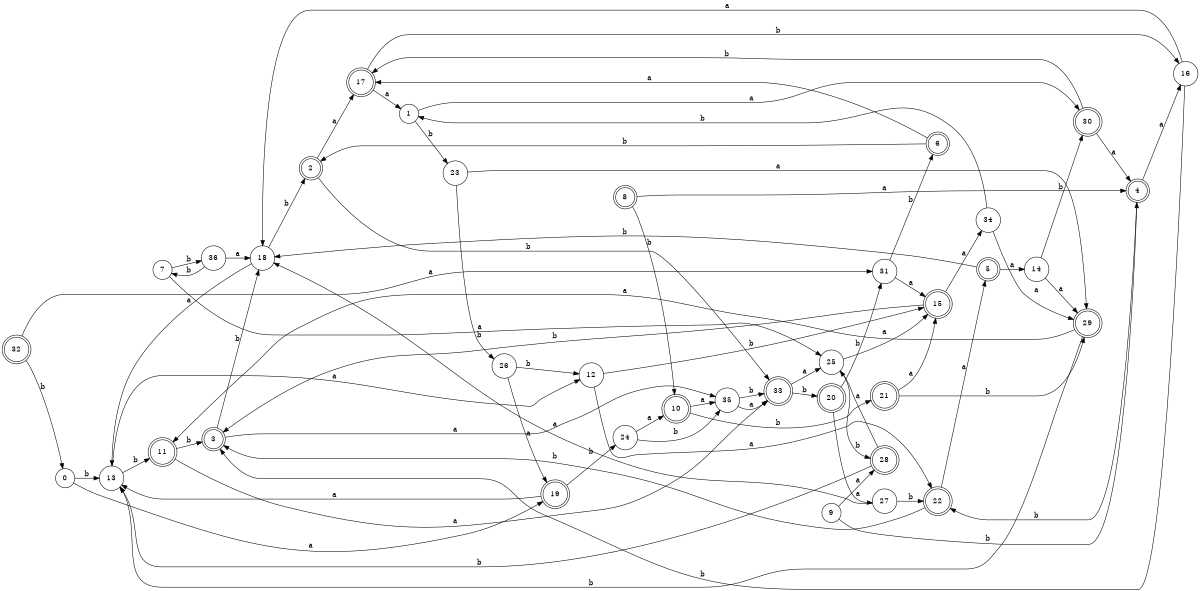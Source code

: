 digraph n30_5 {
__start0 [label="" shape="none"];

rankdir=LR;
size="8,5";

s0 [style="filled", color="black", fillcolor="white" shape="circle", label="0"];
s1 [style="filled", color="black", fillcolor="white" shape="circle", label="1"];
s2 [style="rounded,filled", color="black", fillcolor="white" shape="doublecircle", label="2"];
s3 [style="rounded,filled", color="black", fillcolor="white" shape="doublecircle", label="3"];
s4 [style="rounded,filled", color="black", fillcolor="white" shape="doublecircle", label="4"];
s5 [style="rounded,filled", color="black", fillcolor="white" shape="doublecircle", label="5"];
s6 [style="rounded,filled", color="black", fillcolor="white" shape="doublecircle", label="6"];
s7 [style="filled", color="black", fillcolor="white" shape="circle", label="7"];
s8 [style="rounded,filled", color="black", fillcolor="white" shape="doublecircle", label="8"];
s9 [style="filled", color="black", fillcolor="white" shape="circle", label="9"];
s10 [style="rounded,filled", color="black", fillcolor="white" shape="doublecircle", label="10"];
s11 [style="rounded,filled", color="black", fillcolor="white" shape="doublecircle", label="11"];
s12 [style="filled", color="black", fillcolor="white" shape="circle", label="12"];
s13 [style="filled", color="black", fillcolor="white" shape="circle", label="13"];
s14 [style="filled", color="black", fillcolor="white" shape="circle", label="14"];
s15 [style="rounded,filled", color="black", fillcolor="white" shape="doublecircle", label="15"];
s16 [style="filled", color="black", fillcolor="white" shape="circle", label="16"];
s17 [style="rounded,filled", color="black", fillcolor="white" shape="doublecircle", label="17"];
s18 [style="filled", color="black", fillcolor="white" shape="circle", label="18"];
s19 [style="rounded,filled", color="black", fillcolor="white" shape="doublecircle", label="19"];
s20 [style="rounded,filled", color="black", fillcolor="white" shape="doublecircle", label="20"];
s21 [style="rounded,filled", color="black", fillcolor="white" shape="doublecircle", label="21"];
s22 [style="rounded,filled", color="black", fillcolor="white" shape="doublecircle", label="22"];
s23 [style="filled", color="black", fillcolor="white" shape="circle", label="23"];
s24 [style="filled", color="black", fillcolor="white" shape="circle", label="24"];
s25 [style="filled", color="black", fillcolor="white" shape="circle", label="25"];
s26 [style="filled", color="black", fillcolor="white" shape="circle", label="26"];
s27 [style="filled", color="black", fillcolor="white" shape="circle", label="27"];
s28 [style="rounded,filled", color="black", fillcolor="white" shape="doublecircle", label="28"];
s29 [style="rounded,filled", color="black", fillcolor="white" shape="doublecircle", label="29"];
s30 [style="rounded,filled", color="black", fillcolor="white" shape="doublecircle", label="30"];
s31 [style="filled", color="black", fillcolor="white" shape="circle", label="31"];
s32 [style="rounded,filled", color="black", fillcolor="white" shape="doublecircle", label="32"];
s33 [style="rounded,filled", color="black", fillcolor="white" shape="doublecircle", label="33"];
s34 [style="filled", color="black", fillcolor="white" shape="circle", label="34"];
s35 [style="filled", color="black", fillcolor="white" shape="circle", label="35"];
s36 [style="filled", color="black", fillcolor="white" shape="circle", label="36"];
s0 -> s19 [label="a"];
s0 -> s13 [label="b"];
s1 -> s30 [label="a"];
s1 -> s23 [label="b"];
s2 -> s17 [label="a"];
s2 -> s33 [label="b"];
s3 -> s35 [label="a"];
s3 -> s18 [label="b"];
s4 -> s16 [label="a"];
s4 -> s22 [label="b"];
s5 -> s14 [label="a"];
s5 -> s18 [label="b"];
s6 -> s17 [label="a"];
s6 -> s2 [label="b"];
s7 -> s25 [label="a"];
s7 -> s36 [label="b"];
s8 -> s4 [label="a"];
s8 -> s10 [label="b"];
s9 -> s28 [label="a"];
s9 -> s4 [label="b"];
s10 -> s35 [label="a"];
s10 -> s21 [label="b"];
s11 -> s33 [label="a"];
s11 -> s3 [label="b"];
s12 -> s22 [label="a"];
s12 -> s15 [label="b"];
s13 -> s12 [label="a"];
s13 -> s11 [label="b"];
s14 -> s29 [label="a"];
s14 -> s30 [label="b"];
s15 -> s34 [label="a"];
s15 -> s3 [label="b"];
s16 -> s18 [label="a"];
s16 -> s3 [label="b"];
s17 -> s1 [label="a"];
s17 -> s16 [label="b"];
s18 -> s13 [label="a"];
s18 -> s2 [label="b"];
s19 -> s13 [label="a"];
s19 -> s24 [label="b"];
s20 -> s27 [label="a"];
s20 -> s31 [label="b"];
s21 -> s15 [label="a"];
s21 -> s29 [label="b"];
s22 -> s5 [label="a"];
s22 -> s3 [label="b"];
s23 -> s29 [label="a"];
s23 -> s26 [label="b"];
s24 -> s10 [label="a"];
s24 -> s35 [label="b"];
s25 -> s15 [label="a"];
s25 -> s28 [label="b"];
s26 -> s19 [label="a"];
s26 -> s12 [label="b"];
s27 -> s18 [label="a"];
s27 -> s22 [label="b"];
s28 -> s25 [label="a"];
s28 -> s13 [label="b"];
s29 -> s11 [label="a"];
s29 -> s13 [label="b"];
s30 -> s4 [label="a"];
s30 -> s17 [label="b"];
s31 -> s15 [label="a"];
s31 -> s6 [label="b"];
s32 -> s31 [label="a"];
s32 -> s0 [label="b"];
s33 -> s25 [label="a"];
s33 -> s20 [label="b"];
s34 -> s29 [label="a"];
s34 -> s1 [label="b"];
s35 -> s33 [label="a"];
s35 -> s33 [label="b"];
s36 -> s18 [label="a"];
s36 -> s7 [label="b"];

}
